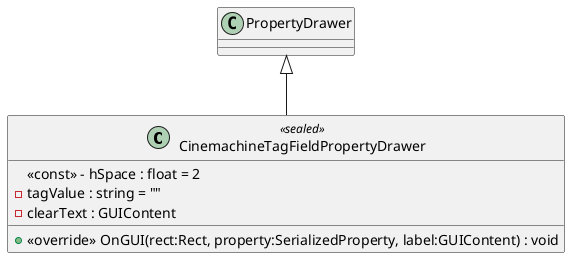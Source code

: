 @startuml
class CinemachineTagFieldPropertyDrawer <<sealed>> {
    <<const>> - hSpace : float = 2
    - tagValue : string = ""
    - clearText : GUIContent
    + <<override>> OnGUI(rect:Rect, property:SerializedProperty, label:GUIContent) : void
}
PropertyDrawer <|-- CinemachineTagFieldPropertyDrawer
@enduml
